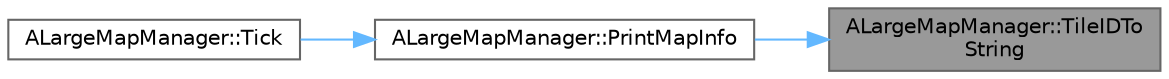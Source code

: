 digraph "ALargeMapManager::TileIDToString"
{
 // INTERACTIVE_SVG=YES
 // LATEX_PDF_SIZE
  bgcolor="transparent";
  edge [fontname=Helvetica,fontsize=10,labelfontname=Helvetica,labelfontsize=10];
  node [fontname=Helvetica,fontsize=10,shape=box,height=0.2,width=0.4];
  rankdir="RL";
  Node1 [id="Node000001",label="ALargeMapManager::TileIDTo\lString",height=0.2,width=0.4,color="gray40", fillcolor="grey60", style="filled", fontcolor="black",tooltip=" "];
  Node1 -> Node2 [id="edge1_Node000001_Node000002",dir="back",color="steelblue1",style="solid",tooltip=" "];
  Node2 [id="Node000002",label="ALargeMapManager::PrintMapInfo",height=0.2,width=0.4,color="grey40", fillcolor="white", style="filled",URL="$d9/d4b/classALargeMapManager.html#a1ffb0a3542163da0f807fa25b15a3513",tooltip=" "];
  Node2 -> Node3 [id="edge2_Node000002_Node000003",dir="back",color="steelblue1",style="solid",tooltip=" "];
  Node3 [id="Node000003",label="ALargeMapManager::Tick",height=0.2,width=0.4,color="grey40", fillcolor="white", style="filled",URL="$d9/d4b/classALargeMapManager.html#aa8b88f7b5c296ff148be41becbd67201",tooltip=" "];
}
